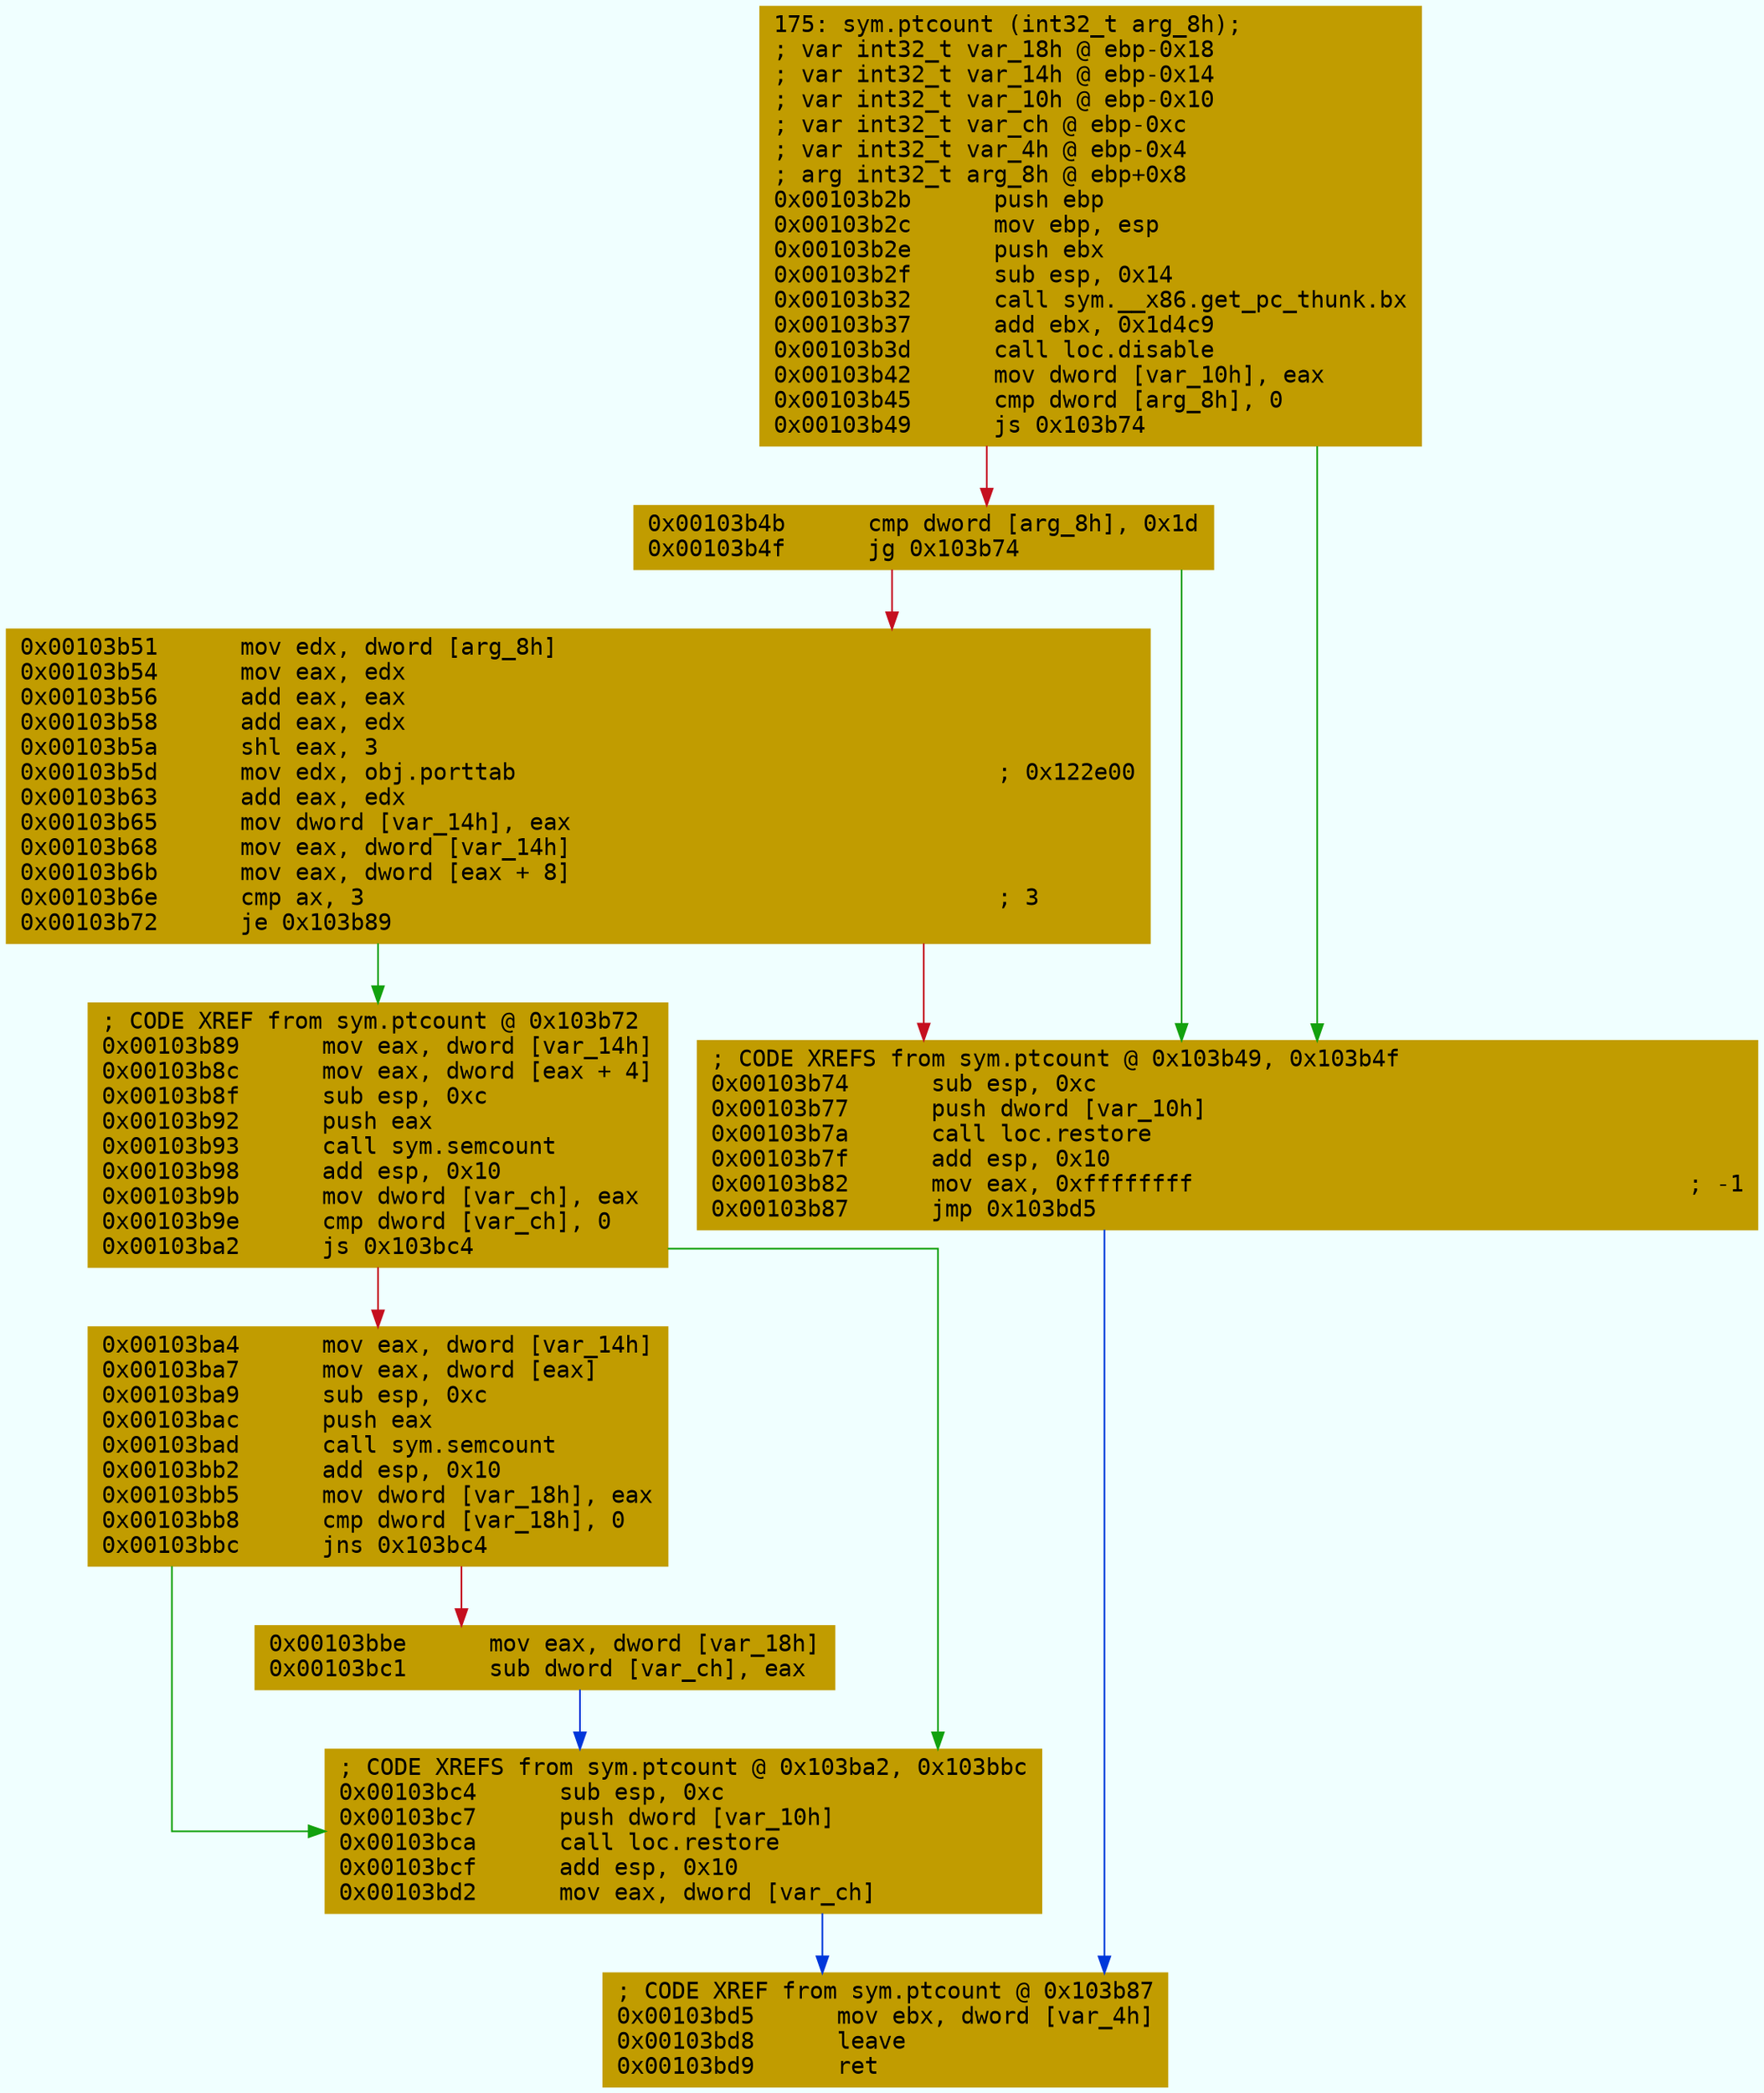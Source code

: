 digraph code {
	graph [bgcolor=azure fontsize=8 fontname="Courier" splines="ortho"];
	node [fillcolor=gray style=filled shape=box];
	edge [arrowhead="normal"];
	"0x00103b2b" [URL="sym.ptcount/0x00103b2b", fillcolor="#c19c00",color="#c19c00", fontname="Courier",label="175: sym.ptcount (int32_t arg_8h);\l; var int32_t var_18h @ ebp-0x18\l; var int32_t var_14h @ ebp-0x14\l; var int32_t var_10h @ ebp-0x10\l; var int32_t var_ch @ ebp-0xc\l; var int32_t var_4h @ ebp-0x4\l; arg int32_t arg_8h @ ebp+0x8\l0x00103b2b      push ebp\l0x00103b2c      mov ebp, esp\l0x00103b2e      push ebx\l0x00103b2f      sub esp, 0x14\l0x00103b32      call sym.__x86.get_pc_thunk.bx\l0x00103b37      add ebx, 0x1d4c9\l0x00103b3d      call loc.disable\l0x00103b42      mov dword [var_10h], eax\l0x00103b45      cmp dword [arg_8h], 0\l0x00103b49      js 0x103b74\l"]
	"0x00103b4b" [URL="sym.ptcount/0x00103b4b", fillcolor="#c19c00",color="#c19c00", fontname="Courier",label="0x00103b4b      cmp dword [arg_8h], 0x1d\l0x00103b4f      jg 0x103b74\l"]
	"0x00103b51" [URL="sym.ptcount/0x00103b51", fillcolor="#c19c00",color="#c19c00", fontname="Courier",label="0x00103b51      mov edx, dword [arg_8h]\l0x00103b54      mov eax, edx\l0x00103b56      add eax, eax\l0x00103b58      add eax, edx\l0x00103b5a      shl eax, 3\l0x00103b5d      mov edx, obj.porttab                                   ; 0x122e00\l0x00103b63      add eax, edx\l0x00103b65      mov dword [var_14h], eax\l0x00103b68      mov eax, dword [var_14h]\l0x00103b6b      mov eax, dword [eax + 8]\l0x00103b6e      cmp ax, 3                                              ; 3\l0x00103b72      je 0x103b89\l"]
	"0x00103b74" [URL="sym.ptcount/0x00103b74", fillcolor="#c19c00",color="#c19c00", fontname="Courier",label="; CODE XREFS from sym.ptcount @ 0x103b49, 0x103b4f\l0x00103b74      sub esp, 0xc\l0x00103b77      push dword [var_10h]\l0x00103b7a      call loc.restore\l0x00103b7f      add esp, 0x10\l0x00103b82      mov eax, 0xffffffff                                    ; -1\l0x00103b87      jmp 0x103bd5\l"]
	"0x00103b89" [URL="sym.ptcount/0x00103b89", fillcolor="#c19c00",color="#c19c00", fontname="Courier",label="; CODE XREF from sym.ptcount @ 0x103b72\l0x00103b89      mov eax, dword [var_14h]\l0x00103b8c      mov eax, dword [eax + 4]\l0x00103b8f      sub esp, 0xc\l0x00103b92      push eax\l0x00103b93      call sym.semcount\l0x00103b98      add esp, 0x10\l0x00103b9b      mov dword [var_ch], eax\l0x00103b9e      cmp dword [var_ch], 0\l0x00103ba2      js 0x103bc4\l"]
	"0x00103ba4" [URL="sym.ptcount/0x00103ba4", fillcolor="#c19c00",color="#c19c00", fontname="Courier",label="0x00103ba4      mov eax, dword [var_14h]\l0x00103ba7      mov eax, dword [eax]\l0x00103ba9      sub esp, 0xc\l0x00103bac      push eax\l0x00103bad      call sym.semcount\l0x00103bb2      add esp, 0x10\l0x00103bb5      mov dword [var_18h], eax\l0x00103bb8      cmp dword [var_18h], 0\l0x00103bbc      jns 0x103bc4\l"]
	"0x00103bbe" [URL="sym.ptcount/0x00103bbe", fillcolor="#c19c00",color="#c19c00", fontname="Courier",label="0x00103bbe      mov eax, dword [var_18h]\l0x00103bc1      sub dword [var_ch], eax\l"]
	"0x00103bc4" [URL="sym.ptcount/0x00103bc4", fillcolor="#c19c00",color="#c19c00", fontname="Courier",label="; CODE XREFS from sym.ptcount @ 0x103ba2, 0x103bbc\l0x00103bc4      sub esp, 0xc\l0x00103bc7      push dword [var_10h]\l0x00103bca      call loc.restore\l0x00103bcf      add esp, 0x10\l0x00103bd2      mov eax, dword [var_ch]\l"]
	"0x00103bd5" [URL="sym.ptcount/0x00103bd5", fillcolor="#c19c00",color="#c19c00", fontname="Courier",label="; CODE XREF from sym.ptcount @ 0x103b87\l0x00103bd5      mov ebx, dword [var_4h]\l0x00103bd8      leave\l0x00103bd9      ret\l"]
        "0x00103b2b" -> "0x00103b74" [color="#13a10e"];
        "0x00103b2b" -> "0x00103b4b" [color="#c50f1f"];
        "0x00103b4b" -> "0x00103b74" [color="#13a10e"];
        "0x00103b4b" -> "0x00103b51" [color="#c50f1f"];
        "0x00103b51" -> "0x00103b89" [color="#13a10e"];
        "0x00103b51" -> "0x00103b74" [color="#c50f1f"];
        "0x00103b74" -> "0x00103bd5" [color="#0037da"];
        "0x00103b89" -> "0x00103bc4" [color="#13a10e"];
        "0x00103b89" -> "0x00103ba4" [color="#c50f1f"];
        "0x00103ba4" -> "0x00103bc4" [color="#13a10e"];
        "0x00103ba4" -> "0x00103bbe" [color="#c50f1f"];
        "0x00103bbe" -> "0x00103bc4" [color="#0037da"];
        "0x00103bc4" -> "0x00103bd5" [color="#0037da"];
}
